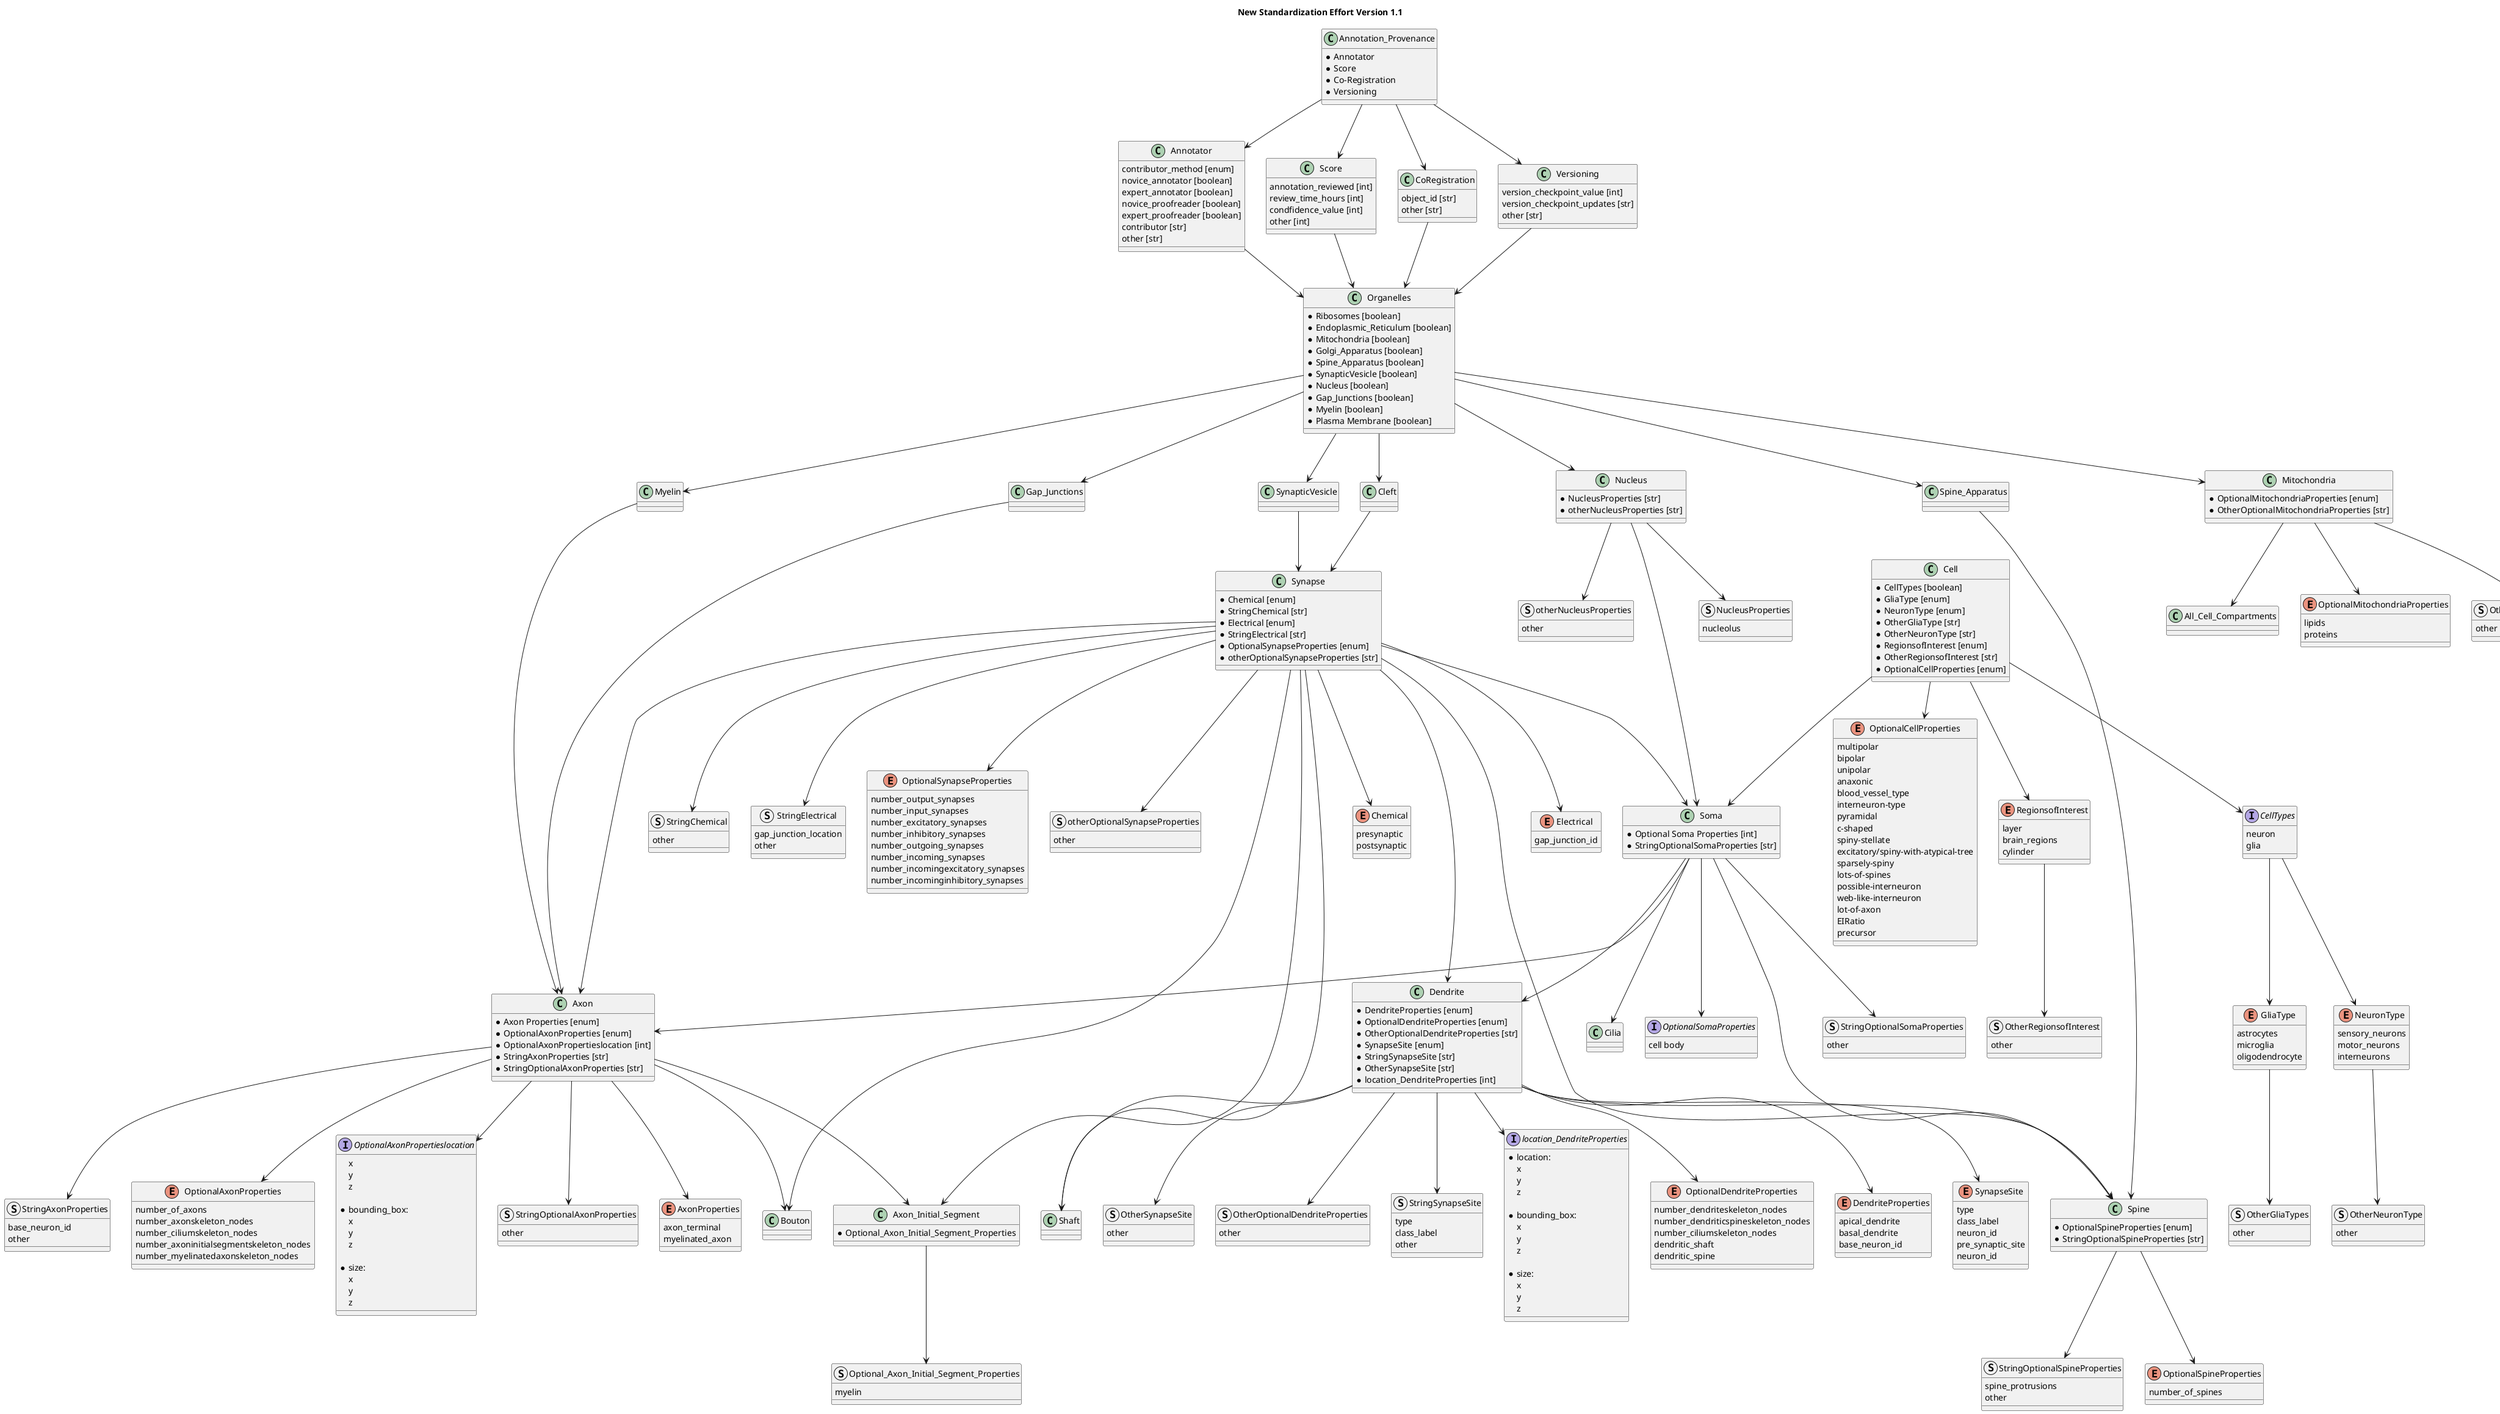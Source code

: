 @startuml
title New Standardization Effort Version 1.1
/'
The axon is connected to the Presynaptic 
sending a chemical to be released into the 
Postsynaptic.
'/
Cell --> Soma
Soma --> Spine
Soma --> Axon
Soma --> Dendrite
Soma --> Cilia 
Dendrite --> Shaft
Dendrite --> Spine
Axon --> Axon_Initial_Segment
Axon --> Bouton
Gap_Junctions --> Axon
Myelin --> Axon
Synapse --> Axon
Synapse --> Dendrite
Synapse --> Axon_Initial_Segment
Synapse --> Bouton
Synapse --> Spine
Synapse --> Shaft
Synapse --> Soma 
Spine_Apparatus --> Spine
Organelles --> Gap_Junctions
Organelles --> Nucleus
Organelles --> Mitochondria
Organelles --> SynapticVesicle
Organelles --> Myelin
Organelles --> Cleft
Organelles --> Spine_Apparatus
Nucleus --> Soma
Cleft --> Synapse 
Mitochondria --> All_Cell_Compartments
SynapticVesicle --> Synapse
Synapse --> Chemical
Synapse --> Electrical
Dendrite -->location_DendriteProperties
Dendrite --> OptionalDendriteProperties
Mitochondria -->OptionalMitochondriaProperties

class Annotation_Provenance{
	*Annotator
	*Score
	*Co-Registration
	*Versioning
}
class Annotator{
	contributor_method [enum]
	novice_annotator [boolean]
	expert_annotator [boolean]
	novice_proofreader [boolean]
	expert_proofreader [boolean]
    contributor [str]
	other [str]

}
class Score{
    annotation_reviewed [int]
	review_time_hours [int]
	condfidence_value [int]
	other [int]
}

class CoRegistration{
	object_id [str]
	other [str]
}
class Versioning{
	version_checkpoint_value [int]
	version_checkpoint_updates [str]
	other [str]
}

Annotation_Provenance --> Annotator
Annotator -->Organelles
Annotation_Provenance --> Score
Score -->Organelles
Annotation_Provenance --> CoRegistration
CoRegistration -->Organelles
Annotation_Provenance --> Versioning
Versioning -->Organelles


Cell --> CellTypes
CellTypes -->NeuronType
CellTypes --> GliaType
Cell -->RegionsofInterest
class Cell{
	*CellTypes [boolean]
    *GliaType [enum]
	*NeuronType [enum]
    *OtherGliaType [str]
	*OtherNeuronType [str]
	*RegionsofInterest [enum]
    *OtherRegionsofInterest [str]
	*OptionalCellProperties [enum]
}
interface CellTypes{
	neuron 
	glia
}
enum NeuronType{
	sensory_neurons
	motor_neurons
	interneurons
}
enum GliaType{
	astrocytes
	microglia 
	oligodendrocyte 
}	
struct OtherGliaTypes{
    other
    }
struct OtherNeuronType{
    other
    }
GliaType --> OtherGliaTypes
NeuronType -->OtherNeuronType

enum RegionsofInterest{
	layer
	brain_regions
	cylinder
}
struct OtherRegionsofInterest{
    other
    }
RegionsofInterest --> OtherRegionsofInterest

enum OptionalCellProperties{
		multipolar 
		bipolar
		unipolar
		anaxonic
		blood_vessel_type
		interneuron-type
        pyramidal
		c-shaped
        spiny-stellate
        excitatory/spiny-with-atypical-tree
        sparsely-spiny
        lots-of-spines
        possible-interneuron
        web-like-interneuron
        lot-of-axon
        EIRatio
		precursor
}

class Bouton{
}

class Mitochondria{
    *OptionalMitochondriaProperties [enum]
    *OtherOptionalMitochondriaProperties [str]
}

enum OptionalMitochondriaProperties{
    lipids 
    proteins
}

struct OtherOptionalMitochondriaProperties{
    other
    
}
Mitochondria --> OtherOptionalMitochondriaProperties
enum DendriteProperties{
    apical_dendrite
    basal_dendrite 
    base_neuron_id
    }

enum SynapseSite{
type
class_label
neuron_id
}

struct OtherSynapseSite{
    other
    
}
class Dendrite{
        *DendriteProperties [enum]
        *OptionalDendriteProperties [enum]
        *OtherOptionalDendriteProperties [str]
        *SynapseSite [enum]
        *StringSynapseSite [str]
        *OtherSynapseSite [str]
        *location_DendriteProperties [int]
}
Dendrite -->OtherSynapseSite


enum OptionalDendriteProperties{
    number_dendriteskeleton_nodes
    number_dendriticspineskeleton_nodes
    number_ciliumskeleton_nodes
    dendritic_shaft
    dendritic_spine
}

struct OtherOptionalDendriteProperties{
    other
}    
Dendrite --> OtherOptionalDendriteProperties

interface location_DendriteProperties{
    *location: 
        x 
        y 
        z 
   
    *bounding_box: 
            x 
            y 
            z 
       
      *size: 
            x 
            y 
            z 
} 

class Spine_Apparatus{
}

class Spine{
    *OptionalSpineProperties [enum]
    *StringOptionalSpineProperties [str]

}
Spine -->OptionalSpineProperties
enum OptionalSpineProperties{
    number_of_spines
}
struct StringOptionalSpineProperties{
    spine_protrusions
    other
    }
Spine -->StringOptionalSpineProperties


class Soma{
*Optional Soma Properties [int]
*StringOptionalSomaProperties [str]
}
Soma -->OptionalSomaProperties

struct StringOptionalSomaProperties{
    other
    }
Soma -->StringOptionalSomaProperties
interface OptionalSomaProperties{
    cell body
    }

class Synapse{
    *Chemical [enum]
    *StringChemical [str]
    *Electrical [enum]
    *StringElectrical [str]
    *OptionalSynapseProperties [enum]
    *otherOptionalSynapseProperties [str]
    }

enum Chemical{
		presynaptic
		postsynaptic
    }
struct StringChemical{ 
    other
        }
enum Electrical{
		gap_junction_id
        }
struct StringElectrical{
    gap_junction_location 
    other
        }
Synapse --> StringChemical
Synapse --> StringElectrical
Synapse --> OptionalSynapseProperties

enum OptionalSynapseProperties{
	number_output_synapses 
	number_input_synapses 
	number_excitatory_synapses
	number_inhibitory_synapses
	number_outgoing_synapses
	number_incoming_synapses
	number_incomingexcitatory_synapses
	number_incominginhibitory_synapses
}
struct otherOptionalSynapseProperties{
    other
}
Synapse --> otherOptionalSynapseProperties
Cell --> OptionalCellProperties
Dendrite -->DendriteProperties
Dendrite -->SynapseSite

class Organelles{
	*Ribosomes [boolean]
    *Endoplasmic_Reticulum [boolean]
	*Mitochondria [boolean]
	*Golgi_Apparatus [boolean]
	*Spine_Apparatus [boolean]
    *SynapticVesicle [boolean]
	*Nucleus [boolean]
	*Gap_Junctions [boolean]
	*Myelin [boolean]
	*Plasma Membrane [boolean]
}

class Nucleus{
*NucleusProperties [str]
*otherNucleusProperties [str]
}
struct NucleusProperties{
nucleolus 
}
struct otherNucleusProperties{
    other
    }

Nucleus --> NucleusProperties
Nucleus --> otherNucleusProperties

class Axon{
    *Axon Properties [enum]
    *OptionalAxonProperties [enum]
    *OptionalAxonPropertieslocation [int]
    *StringAxonProperties [str]
    *StringOptionalAxonProperties [str]
    }

enum AxonProperties{
	axon_terminal 
	myelinated_axon 
}
Axon --> AxonProperties
struct StringAxonProperties{
    base_neuron_id
	other
    }
Axon -->StringAxonProperties
enum SynapseSite{
		pre_synaptic_site
		neuron_id
}
struct StringSynapseSite{
    type 
    class_label 
    other 
}
Dendrite --> StringSynapseSite

Axon --> OptionalAxonProperties
Axon --> OptionalAxonPropertieslocation

enum OptionalAxonProperties{
	number_of_axons
	number_axonskeleton_nodes
	number_ciliumskeleton_nodes
	number_axoninitialsegmentskeleton_nodes
	number_myelinatedaxonskeleton_nodes
    }


struct StringOptionalAxonProperties{
    other
}
Axon --> StringOptionalAxonProperties

interface OptionalAxonPropertieslocation{
        x 
        y 
        z 
   
    *bounding_box: 
            x 
            y 
            z 
       
       *size: 
            x 
            y 
            z
} 
class SynapticVesicle{

} 

class Axon_Initial_Segment{
	*Optional_Axon_Initial_Segment_Properties

}
struct Optional_Axon_Initial_Segment_Properties{
    myelin 
}
Axon_Initial_Segment-->Optional_Axon_Initial_Segment_Properties


@enduml